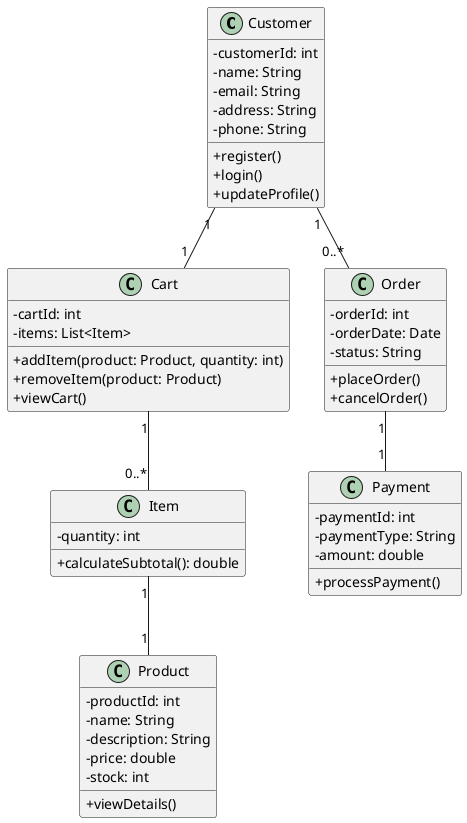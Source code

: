 @startuml

skinparam classAttributeIconSize 0
skinparam classFontName Arial

' Classes
class Customer {
  - customerId: int
  - name: String
  - email: String
  - address: String
  - phone: String
  + register()
  + login()
  + updateProfile()
}

class Product {
  - productId: int
  - name: String
  - description: String
  - price: double
  - stock: int
  + viewDetails()
}

class Cart {
  - cartId: int
  - items: List<Item>
  + addItem(product: Product, quantity: int)
  + removeItem(product: Product)
  + viewCart()
}

class Item {
  - quantity: int
  + calculateSubtotal(): double
}

class Order {
  - orderId: int
  - orderDate: Date
  - status: String
  + placeOrder()
  + cancelOrder()
}

class Payment {
  - paymentId: int
  - paymentType: String
  - amount: double
  + processPayment()
}

' Relationships
Customer "1" -- "1" Cart
Customer "1" -- "0..*" Order
Cart "1" -- "0..*" Item
Item "1" -- "1" Product
Order "1" -- "1" Payment

@enduml
